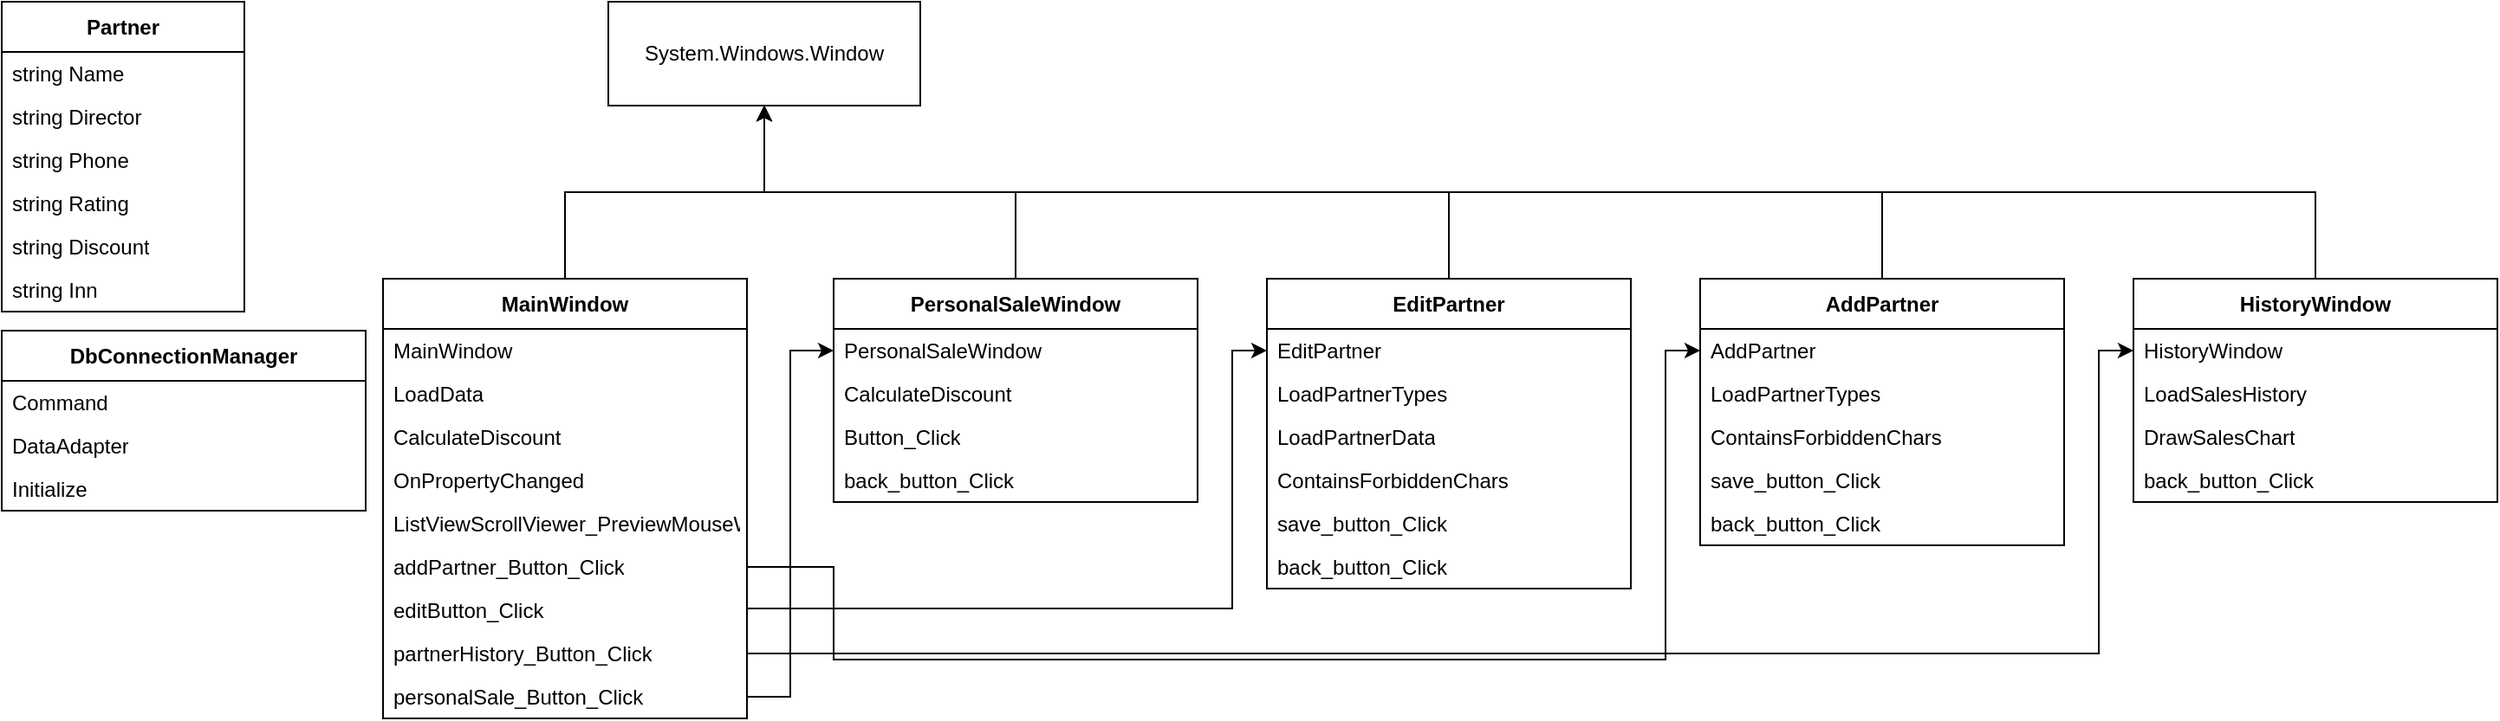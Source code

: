 <mxfile version="22.0.3" type="device">
  <diagram id="C5RBs43oDa-KdzZeNtuy" name="Page-1">
    <mxGraphModel dx="1500" dy="956" grid="1" gridSize="10" guides="1" tooltips="1" connect="1" arrows="1" fold="1" page="1" pageScale="4" pageWidth="827" pageHeight="1169" math="0" shadow="0">
      <root>
        <mxCell id="WIyWlLk6GJQsqaUBKTNV-0" />
        <mxCell id="WIyWlLk6GJQsqaUBKTNV-1" parent="WIyWlLk6GJQsqaUBKTNV-0" />
        <mxCell id="KFVkqnupWRqowM1G0bSo-0" value="Partner" style="swimlane;fontStyle=1;align=center;verticalAlign=middle;childLayout=stackLayout;horizontal=1;startSize=29;horizontalStack=0;resizeParent=1;resizeParentMax=0;resizeLast=0;collapsible=0;marginBottom=0;html=1;whiteSpace=wrap;" vertex="1" parent="WIyWlLk6GJQsqaUBKTNV-1">
          <mxGeometry x="20" y="20" width="140" height="179" as="geometry" />
        </mxCell>
        <mxCell id="KFVkqnupWRqowM1G0bSo-1" value="string Name" style="text;html=1;strokeColor=none;fillColor=none;align=left;verticalAlign=middle;spacingLeft=4;spacingRight=4;overflow=hidden;rotatable=0;points=[[0,0.5],[1,0.5]];portConstraint=eastwest;whiteSpace=wrap;" vertex="1" parent="KFVkqnupWRqowM1G0bSo-0">
          <mxGeometry y="29" width="140" height="25" as="geometry" />
        </mxCell>
        <mxCell id="KFVkqnupWRqowM1G0bSo-2" value="string Director" style="text;html=1;strokeColor=none;fillColor=none;align=left;verticalAlign=middle;spacingLeft=4;spacingRight=4;overflow=hidden;rotatable=0;points=[[0,0.5],[1,0.5]];portConstraint=eastwest;whiteSpace=wrap;" vertex="1" parent="KFVkqnupWRqowM1G0bSo-0">
          <mxGeometry y="54" width="140" height="25" as="geometry" />
        </mxCell>
        <mxCell id="KFVkqnupWRqowM1G0bSo-3" value="string Phone" style="text;html=1;strokeColor=none;fillColor=none;align=left;verticalAlign=middle;spacingLeft=4;spacingRight=4;overflow=hidden;rotatable=0;points=[[0,0.5],[1,0.5]];portConstraint=eastwest;whiteSpace=wrap;" vertex="1" parent="KFVkqnupWRqowM1G0bSo-0">
          <mxGeometry y="79" width="140" height="25" as="geometry" />
        </mxCell>
        <mxCell id="KFVkqnupWRqowM1G0bSo-4" value="string Rating" style="text;html=1;strokeColor=none;fillColor=none;align=left;verticalAlign=middle;spacingLeft=4;spacingRight=4;overflow=hidden;rotatable=0;points=[[0,0.5],[1,0.5]];portConstraint=eastwest;whiteSpace=wrap;" vertex="1" parent="KFVkqnupWRqowM1G0bSo-0">
          <mxGeometry y="104" width="140" height="25" as="geometry" />
        </mxCell>
        <mxCell id="KFVkqnupWRqowM1G0bSo-5" value="string Discount" style="text;html=1;strokeColor=none;fillColor=none;align=left;verticalAlign=middle;spacingLeft=4;spacingRight=4;overflow=hidden;rotatable=0;points=[[0,0.5],[1,0.5]];portConstraint=eastwest;whiteSpace=wrap;" vertex="1" parent="KFVkqnupWRqowM1G0bSo-0">
          <mxGeometry y="129" width="140" height="25" as="geometry" />
        </mxCell>
        <mxCell id="KFVkqnupWRqowM1G0bSo-6" value="string Inn" style="text;html=1;strokeColor=none;fillColor=none;align=left;verticalAlign=middle;spacingLeft=4;spacingRight=4;overflow=hidden;rotatable=0;points=[[0,0.5],[1,0.5]];portConstraint=eastwest;whiteSpace=wrap;" vertex="1" parent="KFVkqnupWRqowM1G0bSo-0">
          <mxGeometry y="154" width="140" height="25" as="geometry" />
        </mxCell>
        <mxCell id="KFVkqnupWRqowM1G0bSo-31" style="edgeStyle=orthogonalEdgeStyle;rounded=0;orthogonalLoop=1;jettySize=auto;html=1;exitX=0.5;exitY=0;exitDx=0;exitDy=0;entryX=0.5;entryY=1;entryDx=0;entryDy=0;" edge="1" parent="WIyWlLk6GJQsqaUBKTNV-1" source="KFVkqnupWRqowM1G0bSo-7" target="KFVkqnupWRqowM1G0bSo-28">
          <mxGeometry relative="1" as="geometry" />
        </mxCell>
        <mxCell id="KFVkqnupWRqowM1G0bSo-44" style="edgeStyle=orthogonalEdgeStyle;rounded=0;orthogonalLoop=1;jettySize=auto;html=1;exitX=1;exitY=0.75;exitDx=0;exitDy=0;entryX=0;entryY=0.5;entryDx=0;entryDy=0;" edge="1" parent="WIyWlLk6GJQsqaUBKTNV-1" source="KFVkqnupWRqowM1G0bSo-7" target="KFVkqnupWRqowM1G0bSo-36">
          <mxGeometry relative="1" as="geometry">
            <Array as="points">
              <mxPoint x="730" y="371" />
              <mxPoint x="730" y="222" />
            </Array>
          </mxGeometry>
        </mxCell>
        <mxCell id="KFVkqnupWRqowM1G0bSo-7" value="MainWindow" style="swimlane;fontStyle=1;align=center;verticalAlign=middle;childLayout=stackLayout;horizontal=1;startSize=29;horizontalStack=0;resizeParent=1;resizeParentMax=0;resizeLast=0;collapsible=0;marginBottom=0;html=1;whiteSpace=wrap;" vertex="1" parent="WIyWlLk6GJQsqaUBKTNV-1">
          <mxGeometry x="240" y="180" width="210" height="254" as="geometry" />
        </mxCell>
        <mxCell id="KFVkqnupWRqowM1G0bSo-34" value="MainWindow" style="text;html=1;strokeColor=none;fillColor=none;align=left;verticalAlign=middle;spacingLeft=4;spacingRight=4;overflow=hidden;rotatable=0;points=[[0,0.5],[1,0.5]];portConstraint=eastwest;whiteSpace=wrap;" vertex="1" parent="KFVkqnupWRqowM1G0bSo-7">
          <mxGeometry y="29" width="210" height="25" as="geometry" />
        </mxCell>
        <mxCell id="KFVkqnupWRqowM1G0bSo-9" value="LoadData" style="text;html=1;strokeColor=none;fillColor=none;align=left;verticalAlign=middle;spacingLeft=4;spacingRight=4;overflow=hidden;rotatable=0;points=[[0,0.5],[1,0.5]];portConstraint=eastwest;whiteSpace=wrap;" vertex="1" parent="KFVkqnupWRqowM1G0bSo-7">
          <mxGeometry y="54" width="210" height="25" as="geometry" />
        </mxCell>
        <mxCell id="KFVkqnupWRqowM1G0bSo-10" value="CalculateDiscount" style="text;html=1;strokeColor=none;fillColor=none;align=left;verticalAlign=middle;spacingLeft=4;spacingRight=4;overflow=hidden;rotatable=0;points=[[0,0.5],[1,0.5]];portConstraint=eastwest;whiteSpace=wrap;" vertex="1" parent="KFVkqnupWRqowM1G0bSo-7">
          <mxGeometry y="79" width="210" height="25" as="geometry" />
        </mxCell>
        <mxCell id="KFVkqnupWRqowM1G0bSo-11" value="OnPropertyChanged" style="text;html=1;strokeColor=none;fillColor=none;align=left;verticalAlign=middle;spacingLeft=4;spacingRight=4;overflow=hidden;rotatable=0;points=[[0,0.5],[1,0.5]];portConstraint=eastwest;whiteSpace=wrap;" vertex="1" parent="KFVkqnupWRqowM1G0bSo-7">
          <mxGeometry y="104" width="210" height="25" as="geometry" />
        </mxCell>
        <mxCell id="KFVkqnupWRqowM1G0bSo-12" value="ListViewScrollViewer_PreviewMouseWheel" style="text;html=1;strokeColor=none;fillColor=none;align=left;verticalAlign=middle;spacingLeft=4;spacingRight=4;overflow=hidden;rotatable=0;points=[[0,0.5],[1,0.5]];portConstraint=eastwest;whiteSpace=wrap;" vertex="1" parent="KFVkqnupWRqowM1G0bSo-7">
          <mxGeometry y="129" width="210" height="25" as="geometry" />
        </mxCell>
        <mxCell id="KFVkqnupWRqowM1G0bSo-13" value="addPartner_Button_Click" style="text;html=1;strokeColor=none;fillColor=none;align=left;verticalAlign=middle;spacingLeft=4;spacingRight=4;overflow=hidden;rotatable=0;points=[[0,0.5],[1,0.5]];portConstraint=eastwest;whiteSpace=wrap;" vertex="1" parent="KFVkqnupWRqowM1G0bSo-7">
          <mxGeometry y="154" width="210" height="25" as="geometry" />
        </mxCell>
        <mxCell id="KFVkqnupWRqowM1G0bSo-14" value="editButton_Click" style="text;html=1;strokeColor=none;fillColor=none;align=left;verticalAlign=middle;spacingLeft=4;spacingRight=4;overflow=hidden;rotatable=0;points=[[0,0.5],[1,0.5]];portConstraint=eastwest;whiteSpace=wrap;" vertex="1" parent="KFVkqnupWRqowM1G0bSo-7">
          <mxGeometry y="179" width="210" height="25" as="geometry" />
        </mxCell>
        <mxCell id="KFVkqnupWRqowM1G0bSo-15" value="partnerHistory_Button_Click" style="text;html=1;strokeColor=none;fillColor=none;align=left;verticalAlign=middle;spacingLeft=4;spacingRight=4;overflow=hidden;rotatable=0;points=[[0,0.5],[1,0.5]];portConstraint=eastwest;whiteSpace=wrap;" vertex="1" parent="KFVkqnupWRqowM1G0bSo-7">
          <mxGeometry y="204" width="210" height="25" as="geometry" />
        </mxCell>
        <mxCell id="KFVkqnupWRqowM1G0bSo-16" value="personalSale_Button_Click" style="text;html=1;strokeColor=none;fillColor=none;align=left;verticalAlign=middle;spacingLeft=4;spacingRight=4;overflow=hidden;rotatable=0;points=[[0,0.5],[1,0.5]];portConstraint=eastwest;whiteSpace=wrap;" vertex="1" parent="KFVkqnupWRqowM1G0bSo-7">
          <mxGeometry y="229" width="210" height="25" as="geometry" />
        </mxCell>
        <mxCell id="KFVkqnupWRqowM1G0bSo-32" style="edgeStyle=orthogonalEdgeStyle;rounded=0;orthogonalLoop=1;jettySize=auto;html=1;exitX=0.5;exitY=0;exitDx=0;exitDy=0;entryX=0.5;entryY=1;entryDx=0;entryDy=0;" edge="1" parent="WIyWlLk6GJQsqaUBKTNV-1" source="KFVkqnupWRqowM1G0bSo-19" target="KFVkqnupWRqowM1G0bSo-28">
          <mxGeometry relative="1" as="geometry" />
        </mxCell>
        <mxCell id="KFVkqnupWRqowM1G0bSo-19" value="PersonalSaleWindow" style="swimlane;fontStyle=1;align=center;verticalAlign=middle;childLayout=stackLayout;horizontal=1;startSize=29;horizontalStack=0;resizeParent=1;resizeParentMax=0;resizeLast=0;collapsible=0;marginBottom=0;html=1;whiteSpace=wrap;" vertex="1" parent="WIyWlLk6GJQsqaUBKTNV-1">
          <mxGeometry x="500" y="180" width="210" height="129" as="geometry" />
        </mxCell>
        <mxCell id="KFVkqnupWRqowM1G0bSo-20" value="PersonalSaleWindow" style="text;html=1;strokeColor=none;fillColor=none;align=left;verticalAlign=middle;spacingLeft=4;spacingRight=4;overflow=hidden;rotatable=0;points=[[0,0.5],[1,0.5]];portConstraint=eastwest;whiteSpace=wrap;" vertex="1" parent="KFVkqnupWRqowM1G0bSo-19">
          <mxGeometry y="29" width="210" height="25" as="geometry" />
        </mxCell>
        <mxCell id="KFVkqnupWRqowM1G0bSo-21" value="CalculateDiscount" style="text;html=1;strokeColor=none;fillColor=none;align=left;verticalAlign=middle;spacingLeft=4;spacingRight=4;overflow=hidden;rotatable=0;points=[[0,0.5],[1,0.5]];portConstraint=eastwest;whiteSpace=wrap;" vertex="1" parent="KFVkqnupWRqowM1G0bSo-19">
          <mxGeometry y="54" width="210" height="25" as="geometry" />
        </mxCell>
        <mxCell id="KFVkqnupWRqowM1G0bSo-22" value="Button_Click" style="text;html=1;strokeColor=none;fillColor=none;align=left;verticalAlign=middle;spacingLeft=4;spacingRight=4;overflow=hidden;rotatable=0;points=[[0,0.5],[1,0.5]];portConstraint=eastwest;whiteSpace=wrap;" vertex="1" parent="KFVkqnupWRqowM1G0bSo-19">
          <mxGeometry y="79" width="210" height="25" as="geometry" />
        </mxCell>
        <mxCell id="KFVkqnupWRqowM1G0bSo-23" value="back_button_Click" style="text;html=1;strokeColor=none;fillColor=none;align=left;verticalAlign=middle;spacingLeft=4;spacingRight=4;overflow=hidden;rotatable=0;points=[[0,0.5],[1,0.5]];portConstraint=eastwest;whiteSpace=wrap;" vertex="1" parent="KFVkqnupWRqowM1G0bSo-19">
          <mxGeometry y="104" width="210" height="25" as="geometry" />
        </mxCell>
        <mxCell id="KFVkqnupWRqowM1G0bSo-28" value="System.Windows.Window" style="rounded=0;whiteSpace=wrap;html=1;" vertex="1" parent="WIyWlLk6GJQsqaUBKTNV-1">
          <mxGeometry x="370" y="20" width="180" height="60" as="geometry" />
        </mxCell>
        <mxCell id="KFVkqnupWRqowM1G0bSo-33" style="edgeStyle=orthogonalEdgeStyle;rounded=0;orthogonalLoop=1;jettySize=auto;html=1;exitX=1;exitY=0.5;exitDx=0;exitDy=0;entryX=0;entryY=0.5;entryDx=0;entryDy=0;" edge="1" parent="WIyWlLk6GJQsqaUBKTNV-1" source="KFVkqnupWRqowM1G0bSo-16" target="KFVkqnupWRqowM1G0bSo-20">
          <mxGeometry relative="1" as="geometry" />
        </mxCell>
        <mxCell id="KFVkqnupWRqowM1G0bSo-40" style="edgeStyle=orthogonalEdgeStyle;rounded=0;orthogonalLoop=1;jettySize=auto;html=1;exitX=0.5;exitY=0;exitDx=0;exitDy=0;entryX=0.5;entryY=1;entryDx=0;entryDy=0;" edge="1" parent="WIyWlLk6GJQsqaUBKTNV-1" source="KFVkqnupWRqowM1G0bSo-35" target="KFVkqnupWRqowM1G0bSo-28">
          <mxGeometry relative="1" as="geometry" />
        </mxCell>
        <mxCell id="KFVkqnupWRqowM1G0bSo-35" value="EditPartner" style="swimlane;fontStyle=1;align=center;verticalAlign=middle;childLayout=stackLayout;horizontal=1;startSize=29;horizontalStack=0;resizeParent=1;resizeParentMax=0;resizeLast=0;collapsible=0;marginBottom=0;html=1;whiteSpace=wrap;" vertex="1" parent="WIyWlLk6GJQsqaUBKTNV-1">
          <mxGeometry x="750" y="180" width="210" height="179" as="geometry" />
        </mxCell>
        <mxCell id="KFVkqnupWRqowM1G0bSo-36" value="EditPartner" style="text;html=1;strokeColor=none;fillColor=none;align=left;verticalAlign=middle;spacingLeft=4;spacingRight=4;overflow=hidden;rotatable=0;points=[[0,0.5],[1,0.5]];portConstraint=eastwest;whiteSpace=wrap;" vertex="1" parent="KFVkqnupWRqowM1G0bSo-35">
          <mxGeometry y="29" width="210" height="25" as="geometry" />
        </mxCell>
        <mxCell id="KFVkqnupWRqowM1G0bSo-37" value="LoadPartnerTypes" style="text;html=1;strokeColor=none;fillColor=none;align=left;verticalAlign=middle;spacingLeft=4;spacingRight=4;overflow=hidden;rotatable=0;points=[[0,0.5],[1,0.5]];portConstraint=eastwest;whiteSpace=wrap;" vertex="1" parent="KFVkqnupWRqowM1G0bSo-35">
          <mxGeometry y="54" width="210" height="25" as="geometry" />
        </mxCell>
        <mxCell id="KFVkqnupWRqowM1G0bSo-38" value="LoadPartnerData" style="text;html=1;strokeColor=none;fillColor=none;align=left;verticalAlign=middle;spacingLeft=4;spacingRight=4;overflow=hidden;rotatable=0;points=[[0,0.5],[1,0.5]];portConstraint=eastwest;whiteSpace=wrap;" vertex="1" parent="KFVkqnupWRqowM1G0bSo-35">
          <mxGeometry y="79" width="210" height="25" as="geometry" />
        </mxCell>
        <mxCell id="KFVkqnupWRqowM1G0bSo-39" value="ContainsForbiddenChars" style="text;html=1;strokeColor=none;fillColor=none;align=left;verticalAlign=middle;spacingLeft=4;spacingRight=4;overflow=hidden;rotatable=0;points=[[0,0.5],[1,0.5]];portConstraint=eastwest;whiteSpace=wrap;" vertex="1" parent="KFVkqnupWRqowM1G0bSo-35">
          <mxGeometry y="104" width="210" height="25" as="geometry" />
        </mxCell>
        <mxCell id="KFVkqnupWRqowM1G0bSo-41" value="save_button_Click" style="text;html=1;strokeColor=none;fillColor=none;align=left;verticalAlign=middle;spacingLeft=4;spacingRight=4;overflow=hidden;rotatable=0;points=[[0,0.5],[1,0.5]];portConstraint=eastwest;whiteSpace=wrap;" vertex="1" parent="KFVkqnupWRqowM1G0bSo-35">
          <mxGeometry y="129" width="210" height="25" as="geometry" />
        </mxCell>
        <mxCell id="KFVkqnupWRqowM1G0bSo-42" value="back_button_Click" style="text;html=1;strokeColor=none;fillColor=none;align=left;verticalAlign=middle;spacingLeft=4;spacingRight=4;overflow=hidden;rotatable=0;points=[[0,0.5],[1,0.5]];portConstraint=eastwest;whiteSpace=wrap;" vertex="1" parent="KFVkqnupWRqowM1G0bSo-35">
          <mxGeometry y="154" width="210" height="25" as="geometry" />
        </mxCell>
        <mxCell id="KFVkqnupWRqowM1G0bSo-53" style="edgeStyle=orthogonalEdgeStyle;rounded=0;orthogonalLoop=1;jettySize=auto;html=1;exitX=0.5;exitY=0;exitDx=0;exitDy=0;entryX=0.5;entryY=1;entryDx=0;entryDy=0;" edge="1" parent="WIyWlLk6GJQsqaUBKTNV-1" source="KFVkqnupWRqowM1G0bSo-46" target="KFVkqnupWRqowM1G0bSo-28">
          <mxGeometry relative="1" as="geometry" />
        </mxCell>
        <mxCell id="KFVkqnupWRqowM1G0bSo-46" value="AddPartner" style="swimlane;fontStyle=1;align=center;verticalAlign=middle;childLayout=stackLayout;horizontal=1;startSize=29;horizontalStack=0;resizeParent=1;resizeParentMax=0;resizeLast=0;collapsible=0;marginBottom=0;html=1;whiteSpace=wrap;" vertex="1" parent="WIyWlLk6GJQsqaUBKTNV-1">
          <mxGeometry x="1000" y="180" width="210" height="154" as="geometry" />
        </mxCell>
        <mxCell id="KFVkqnupWRqowM1G0bSo-47" value="AddPartner" style="text;html=1;strokeColor=none;fillColor=none;align=left;verticalAlign=middle;spacingLeft=4;spacingRight=4;overflow=hidden;rotatable=0;points=[[0,0.5],[1,0.5]];portConstraint=eastwest;whiteSpace=wrap;" vertex="1" parent="KFVkqnupWRqowM1G0bSo-46">
          <mxGeometry y="29" width="210" height="25" as="geometry" />
        </mxCell>
        <mxCell id="KFVkqnupWRqowM1G0bSo-48" value="LoadPartnerTypes" style="text;html=1;strokeColor=none;fillColor=none;align=left;verticalAlign=middle;spacingLeft=4;spacingRight=4;overflow=hidden;rotatable=0;points=[[0,0.5],[1,0.5]];portConstraint=eastwest;whiteSpace=wrap;" vertex="1" parent="KFVkqnupWRqowM1G0bSo-46">
          <mxGeometry y="54" width="210" height="25" as="geometry" />
        </mxCell>
        <mxCell id="KFVkqnupWRqowM1G0bSo-49" value="ContainsForbiddenChars" style="text;html=1;strokeColor=none;fillColor=none;align=left;verticalAlign=middle;spacingLeft=4;spacingRight=4;overflow=hidden;rotatable=0;points=[[0,0.5],[1,0.5]];portConstraint=eastwest;whiteSpace=wrap;" vertex="1" parent="KFVkqnupWRqowM1G0bSo-46">
          <mxGeometry y="79" width="210" height="25" as="geometry" />
        </mxCell>
        <mxCell id="KFVkqnupWRqowM1G0bSo-50" value="save_button_Click" style="text;html=1;strokeColor=none;fillColor=none;align=left;verticalAlign=middle;spacingLeft=4;spacingRight=4;overflow=hidden;rotatable=0;points=[[0,0.5],[1,0.5]];portConstraint=eastwest;whiteSpace=wrap;" vertex="1" parent="KFVkqnupWRqowM1G0bSo-46">
          <mxGeometry y="104" width="210" height="25" as="geometry" />
        </mxCell>
        <mxCell id="KFVkqnupWRqowM1G0bSo-51" value="back_button_Click" style="text;html=1;strokeColor=none;fillColor=none;align=left;verticalAlign=middle;spacingLeft=4;spacingRight=4;overflow=hidden;rotatable=0;points=[[0,0.5],[1,0.5]];portConstraint=eastwest;whiteSpace=wrap;" vertex="1" parent="KFVkqnupWRqowM1G0bSo-46">
          <mxGeometry y="129" width="210" height="25" as="geometry" />
        </mxCell>
        <mxCell id="KFVkqnupWRqowM1G0bSo-55" style="edgeStyle=orthogonalEdgeStyle;rounded=0;orthogonalLoop=1;jettySize=auto;html=1;exitX=1;exitY=0.5;exitDx=0;exitDy=0;entryX=0;entryY=0.5;entryDx=0;entryDy=0;" edge="1" parent="WIyWlLk6GJQsqaUBKTNV-1" source="KFVkqnupWRqowM1G0bSo-13" target="KFVkqnupWRqowM1G0bSo-47">
          <mxGeometry relative="1" as="geometry">
            <Array as="points">
              <mxPoint x="500" y="347" />
              <mxPoint x="500" y="400" />
              <mxPoint x="980" y="400" />
              <mxPoint x="980" y="222" />
            </Array>
          </mxGeometry>
        </mxCell>
        <mxCell id="KFVkqnupWRqowM1G0bSo-62" style="edgeStyle=orthogonalEdgeStyle;rounded=0;orthogonalLoop=1;jettySize=auto;html=1;exitX=0.5;exitY=0;exitDx=0;exitDy=0;entryX=0.5;entryY=1;entryDx=0;entryDy=0;" edge="1" parent="WIyWlLk6GJQsqaUBKTNV-1" source="KFVkqnupWRqowM1G0bSo-56" target="KFVkqnupWRqowM1G0bSo-28">
          <mxGeometry relative="1" as="geometry" />
        </mxCell>
        <mxCell id="KFVkqnupWRqowM1G0bSo-56" value="HistoryWindow" style="swimlane;fontStyle=1;align=center;verticalAlign=middle;childLayout=stackLayout;horizontal=1;startSize=29;horizontalStack=0;resizeParent=1;resizeParentMax=0;resizeLast=0;collapsible=0;marginBottom=0;html=1;whiteSpace=wrap;" vertex="1" parent="WIyWlLk6GJQsqaUBKTNV-1">
          <mxGeometry x="1250" y="180" width="210" height="129" as="geometry" />
        </mxCell>
        <mxCell id="KFVkqnupWRqowM1G0bSo-57" value="HistoryWindow" style="text;html=1;strokeColor=none;fillColor=none;align=left;verticalAlign=middle;spacingLeft=4;spacingRight=4;overflow=hidden;rotatable=0;points=[[0,0.5],[1,0.5]];portConstraint=eastwest;whiteSpace=wrap;" vertex="1" parent="KFVkqnupWRqowM1G0bSo-56">
          <mxGeometry y="29" width="210" height="25" as="geometry" />
        </mxCell>
        <mxCell id="KFVkqnupWRqowM1G0bSo-58" value="LoadSalesHistory" style="text;html=1;strokeColor=none;fillColor=none;align=left;verticalAlign=middle;spacingLeft=4;spacingRight=4;overflow=hidden;rotatable=0;points=[[0,0.5],[1,0.5]];portConstraint=eastwest;whiteSpace=wrap;" vertex="1" parent="KFVkqnupWRqowM1G0bSo-56">
          <mxGeometry y="54" width="210" height="25" as="geometry" />
        </mxCell>
        <mxCell id="KFVkqnupWRqowM1G0bSo-59" value="DrawSalesChart" style="text;html=1;strokeColor=none;fillColor=none;align=left;verticalAlign=middle;spacingLeft=4;spacingRight=4;overflow=hidden;rotatable=0;points=[[0,0.5],[1,0.5]];portConstraint=eastwest;whiteSpace=wrap;" vertex="1" parent="KFVkqnupWRqowM1G0bSo-56">
          <mxGeometry y="79" width="210" height="25" as="geometry" />
        </mxCell>
        <mxCell id="KFVkqnupWRqowM1G0bSo-60" value="back_button_Click" style="text;html=1;strokeColor=none;fillColor=none;align=left;verticalAlign=middle;spacingLeft=4;spacingRight=4;overflow=hidden;rotatable=0;points=[[0,0.5],[1,0.5]];portConstraint=eastwest;whiteSpace=wrap;" vertex="1" parent="KFVkqnupWRqowM1G0bSo-56">
          <mxGeometry y="104" width="210" height="25" as="geometry" />
        </mxCell>
        <mxCell id="KFVkqnupWRqowM1G0bSo-63" style="edgeStyle=orthogonalEdgeStyle;rounded=0;orthogonalLoop=1;jettySize=auto;html=1;exitX=1;exitY=0.5;exitDx=0;exitDy=0;entryX=0;entryY=0.5;entryDx=0;entryDy=0;" edge="1" parent="WIyWlLk6GJQsqaUBKTNV-1" source="KFVkqnupWRqowM1G0bSo-15" target="KFVkqnupWRqowM1G0bSo-57">
          <mxGeometry relative="1" as="geometry">
            <Array as="points">
              <mxPoint x="1230" y="397" />
              <mxPoint x="1230" y="221" />
            </Array>
          </mxGeometry>
        </mxCell>
        <mxCell id="KFVkqnupWRqowM1G0bSo-64" value="DbConnectionManager" style="swimlane;fontStyle=1;align=center;verticalAlign=middle;childLayout=stackLayout;horizontal=1;startSize=29;horizontalStack=0;resizeParent=1;resizeParentMax=0;resizeLast=0;collapsible=0;marginBottom=0;html=1;whiteSpace=wrap;" vertex="1" parent="WIyWlLk6GJQsqaUBKTNV-1">
          <mxGeometry x="20" y="210" width="210" height="104" as="geometry" />
        </mxCell>
        <mxCell id="KFVkqnupWRqowM1G0bSo-65" value="Command" style="text;html=1;strokeColor=none;fillColor=none;align=left;verticalAlign=middle;spacingLeft=4;spacingRight=4;overflow=hidden;rotatable=0;points=[[0,0.5],[1,0.5]];portConstraint=eastwest;whiteSpace=wrap;" vertex="1" parent="KFVkqnupWRqowM1G0bSo-64">
          <mxGeometry y="29" width="210" height="25" as="geometry" />
        </mxCell>
        <mxCell id="KFVkqnupWRqowM1G0bSo-66" value="DataAdapter" style="text;html=1;strokeColor=none;fillColor=none;align=left;verticalAlign=middle;spacingLeft=4;spacingRight=4;overflow=hidden;rotatable=0;points=[[0,0.5],[1,0.5]];portConstraint=eastwest;whiteSpace=wrap;" vertex="1" parent="KFVkqnupWRqowM1G0bSo-64">
          <mxGeometry y="54" width="210" height="25" as="geometry" />
        </mxCell>
        <mxCell id="KFVkqnupWRqowM1G0bSo-67" value="Initialize" style="text;html=1;strokeColor=none;fillColor=none;align=left;verticalAlign=middle;spacingLeft=4;spacingRight=4;overflow=hidden;rotatable=0;points=[[0,0.5],[1,0.5]];portConstraint=eastwest;whiteSpace=wrap;" vertex="1" parent="KFVkqnupWRqowM1G0bSo-64">
          <mxGeometry y="79" width="210" height="25" as="geometry" />
        </mxCell>
      </root>
    </mxGraphModel>
  </diagram>
</mxfile>

